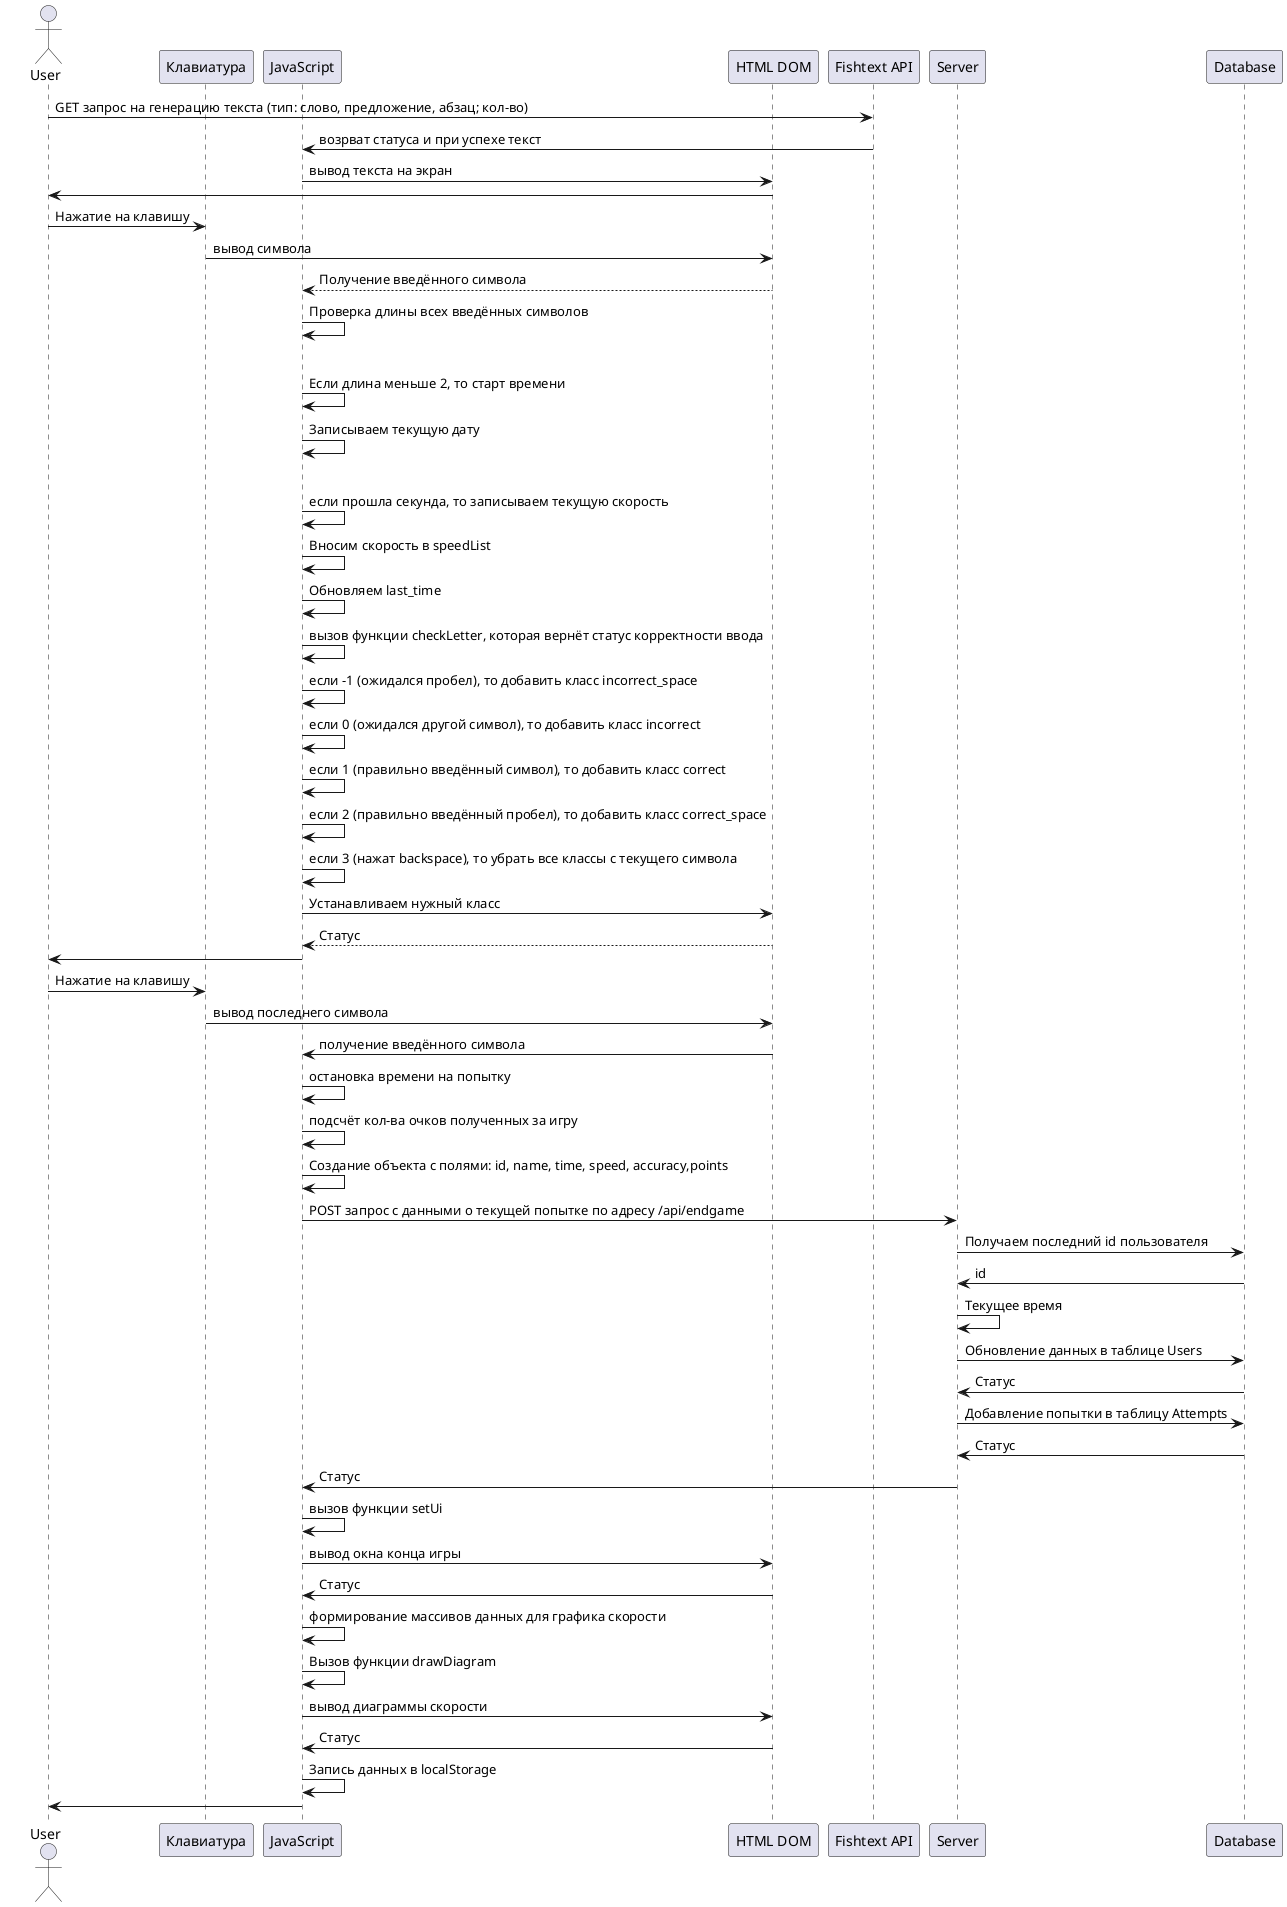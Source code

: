 @startuml
actor User
participant "Клавиатура" as keyboard
participant "JavaScript" as JS
participant "HTML DOM" as DOM
participant "Fishtext API" as fish
participant "Server" as Server
participant "Database" as Database

User -> fish : GET запрос на генерацию текста (тип: слово, предложение, абзац; кол-во)
fish -> JS : возрват статуса и при успехе текст
JS -> DOM : вывод текста на экран
DOM -> User 
User -> keyboard : Нажатие на клавишу
keyboard -> DOM : вывод символа
DOM --> JS: Получение введённого символа
JS -> JS: Проверка длины всех введённых символов
alt length < 2
    JS -> JS: Если длина меньше 2, то старт времени
else
    JS -> JS: Записываем текущую дату
    alt current time - start_time >= last_time - start_time
        JS -> JS: если прошла секунда, то записываем текущую скорость
        JS -> JS: Вносим скорость в speedList
        JS -> JS: Обновляем last_time
JS -> JS: вызов функции checkLetter, которая вернёт статус корректности ввода
JS -> JS: если -1 (ожидался пробел), то добавить класс incorrect_space
JS -> JS: если 0 (ожидался другой символ), то добавить класс incorrect
JS -> JS: если 1 (правильно введённый символ), то добавить класс correct
JS -> JS: если 2 (правильно введённый пробел), то добавить класс correct_space
JS -> JS: если 3 (нажат backspace), то убрать все классы с текущего символа
JS -> DOM: Устанавливаем нужный класс
DOM --> JS: Статус
JS -> User
User -> keyboard : Нажатие на клавишу
keyboard -> DOM : вывод последнего символа
DOM -> JS : получение введённого символа
JS -> JS : остановка времени на попытку
JS -> JS : подсчёт кол-ва очков полученных за игру
JS -> JS :Создание объекта с полями: id, name, time, speed, accuracy,points
JS -> Server : POST запрос с данными о текущей попытке по адресу /api/endgame
Server -> Database : Получаем последний id пользователя
Database -> Server : id
Server -> Server : Текущее время
Server -> Database : Обновление данных в таблице Users 
Database -> Server : Статус
Server -> Database : Добавление попытки в таблицу Attempts
Database -> Server : Статус
Server -> JS : Статус
JS -> JS : вызов функции setUi 
JS -> DOM : вывод окна конца игры
DOM -> JS : Статус
JS -> JS : формирование массивов данных для графика скорости
JS -> JS : Вызов функции drawDiagram 
JS -> DOM : вывод диаграммы скорости
DOM -> JS : Статус
JS -> JS : Запись данных в localStorage
JS -> User 
@enduml
